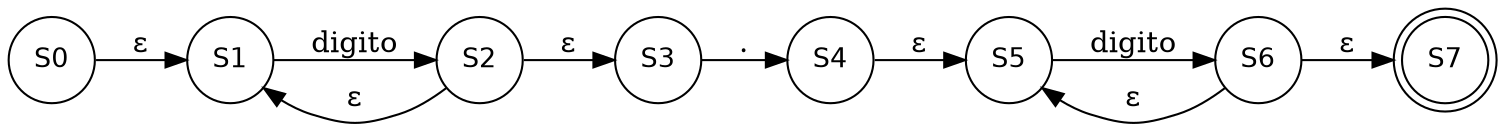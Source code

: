  digraph G {
    node [shape=circle fontsize=13 fontname = "helvetica"];
    nodesep=0.4;
    ranksep=0.5;
    rankdir=LR;

S0 -> S1 [label="ε"];
S2 -> S3 [label="ε"];
S2 -> S1 [label="ε"];
S1 -> S2 [label="digito"];
S3 -> S4 [label="."];
S4 -> S5 [label="ε"];
S6 -> S7 [label="ε"];
S6 -> S5 [label="ε"];
S5 -> S6 [label="digito"];
S7 [shape=doublecircle];
}
